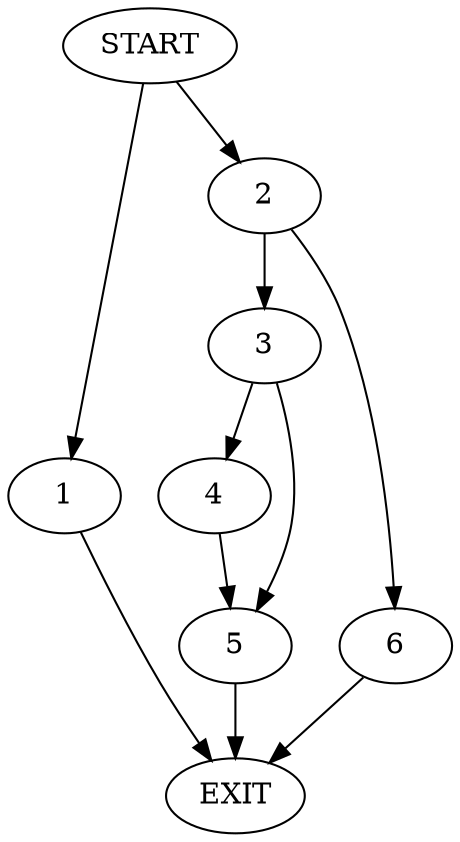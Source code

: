 digraph { 
0 [label="START"];
1;
2;
3;
4;
5;
6;
7[label="EXIT"];
0 -> 2;
0 -> 1;
1 -> 7;
2 -> 3;
2 -> 6;
3 -> 4;
3 -> 5;
4 -> 5;
5 -> 7;
6 -> 7;
}